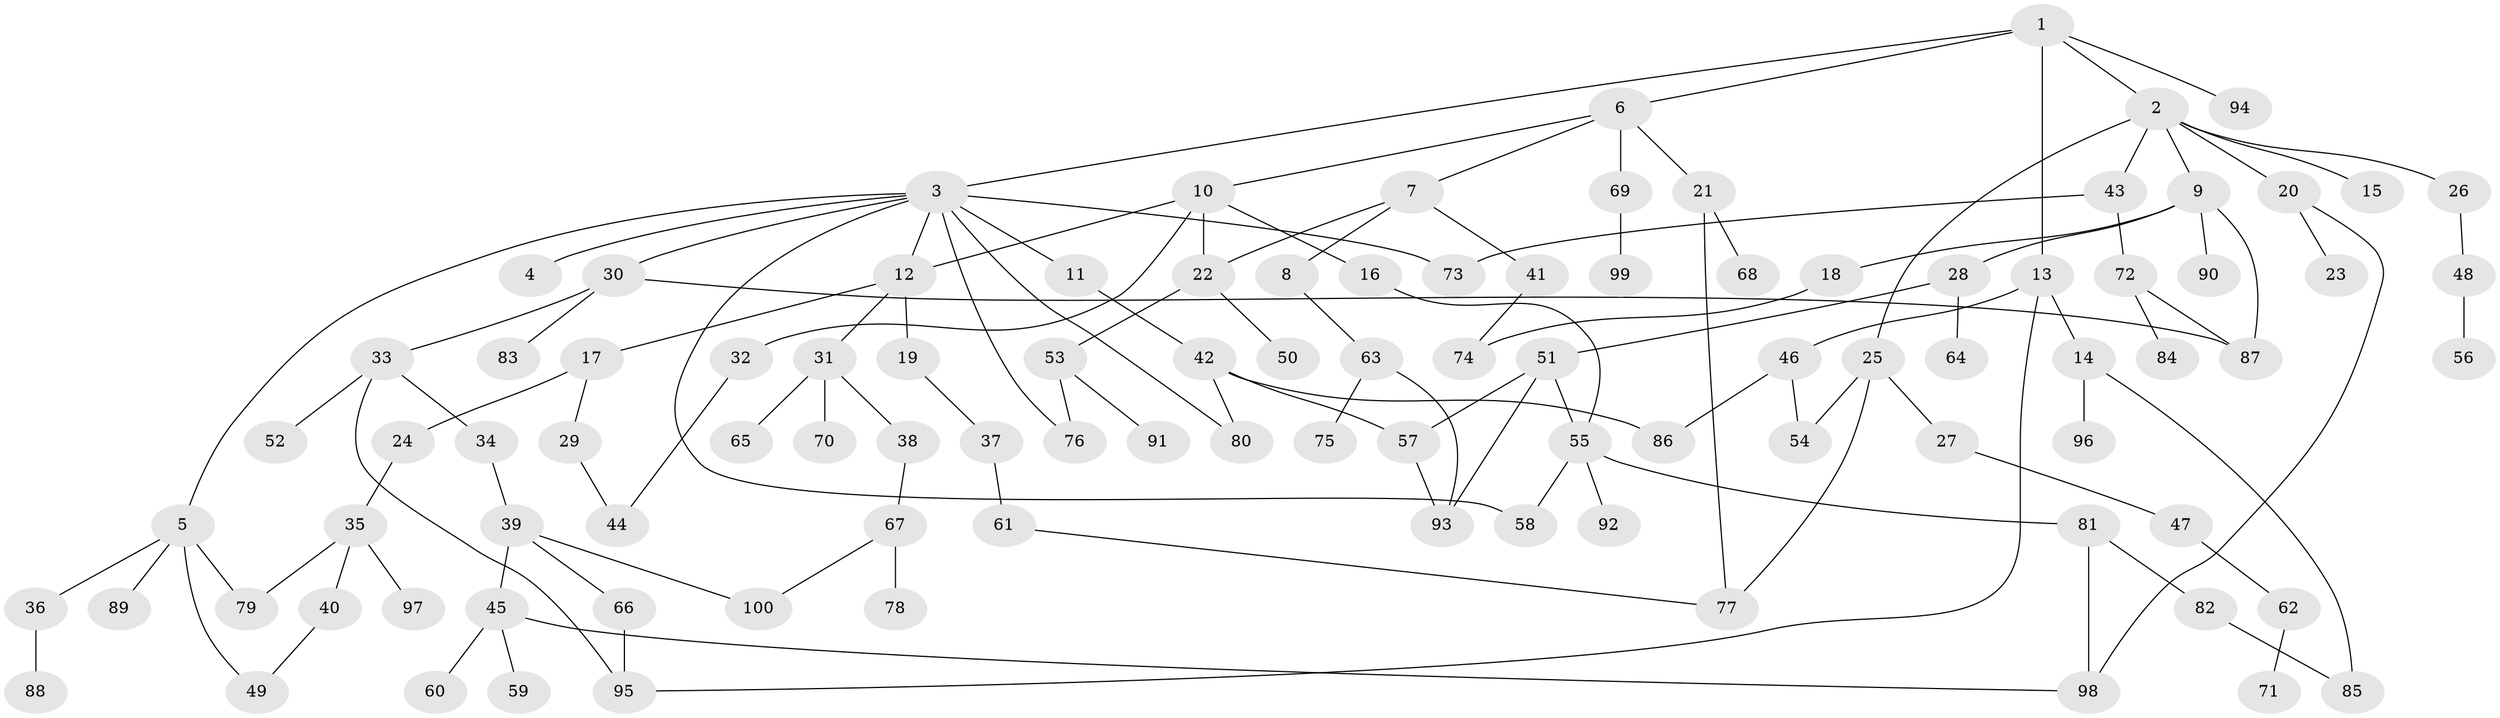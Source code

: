 // Generated by graph-tools (version 1.1) at 2025/54/02/21/25 11:54:43]
// undirected, 100 vertices, 125 edges
graph export_dot {
graph [start="1"]
  node [color=gray90,style=filled];
  1;
  2;
  3;
  4;
  5;
  6;
  7;
  8;
  9;
  10;
  11;
  12;
  13;
  14;
  15;
  16;
  17;
  18;
  19;
  20;
  21;
  22;
  23;
  24;
  25;
  26;
  27;
  28;
  29;
  30;
  31;
  32;
  33;
  34;
  35;
  36;
  37;
  38;
  39;
  40;
  41;
  42;
  43;
  44;
  45;
  46;
  47;
  48;
  49;
  50;
  51;
  52;
  53;
  54;
  55;
  56;
  57;
  58;
  59;
  60;
  61;
  62;
  63;
  64;
  65;
  66;
  67;
  68;
  69;
  70;
  71;
  72;
  73;
  74;
  75;
  76;
  77;
  78;
  79;
  80;
  81;
  82;
  83;
  84;
  85;
  86;
  87;
  88;
  89;
  90;
  91;
  92;
  93;
  94;
  95;
  96;
  97;
  98;
  99;
  100;
  1 -- 2;
  1 -- 3;
  1 -- 6;
  1 -- 13;
  1 -- 94;
  2 -- 9;
  2 -- 15;
  2 -- 20;
  2 -- 25;
  2 -- 26;
  2 -- 43;
  3 -- 4;
  3 -- 5;
  3 -- 11;
  3 -- 12;
  3 -- 30;
  3 -- 80;
  3 -- 73;
  3 -- 76;
  3 -- 58;
  5 -- 36;
  5 -- 89;
  5 -- 79;
  5 -- 49;
  6 -- 7;
  6 -- 10;
  6 -- 21;
  6 -- 69;
  7 -- 8;
  7 -- 22;
  7 -- 41;
  8 -- 63;
  9 -- 18;
  9 -- 28;
  9 -- 90;
  9 -- 87;
  10 -- 16;
  10 -- 32;
  10 -- 12;
  10 -- 22;
  11 -- 42;
  12 -- 17;
  12 -- 19;
  12 -- 31;
  13 -- 14;
  13 -- 46;
  13 -- 95;
  14 -- 85;
  14 -- 96;
  16 -- 55;
  17 -- 24;
  17 -- 29;
  18 -- 74;
  19 -- 37;
  20 -- 23;
  20 -- 98;
  21 -- 68;
  21 -- 77;
  22 -- 50;
  22 -- 53;
  24 -- 35;
  25 -- 27;
  25 -- 54;
  25 -- 77;
  26 -- 48;
  27 -- 47;
  28 -- 51;
  28 -- 64;
  29 -- 44;
  30 -- 33;
  30 -- 83;
  30 -- 87;
  31 -- 38;
  31 -- 65;
  31 -- 70;
  32 -- 44;
  33 -- 34;
  33 -- 52;
  33 -- 95;
  34 -- 39;
  35 -- 40;
  35 -- 79;
  35 -- 97;
  36 -- 88;
  37 -- 61;
  38 -- 67;
  39 -- 45;
  39 -- 66;
  39 -- 100;
  40 -- 49;
  41 -- 74;
  42 -- 86;
  42 -- 80;
  42 -- 57;
  43 -- 72;
  43 -- 73;
  45 -- 59;
  45 -- 60;
  45 -- 98;
  46 -- 86;
  46 -- 54;
  47 -- 62;
  48 -- 56;
  51 -- 57;
  51 -- 93;
  51 -- 55;
  53 -- 76;
  53 -- 91;
  55 -- 58;
  55 -- 81;
  55 -- 92;
  57 -- 93;
  61 -- 77;
  62 -- 71;
  63 -- 75;
  63 -- 93;
  66 -- 95;
  67 -- 78;
  67 -- 100;
  69 -- 99;
  72 -- 84;
  72 -- 87;
  81 -- 82;
  81 -- 98;
  82 -- 85;
}
